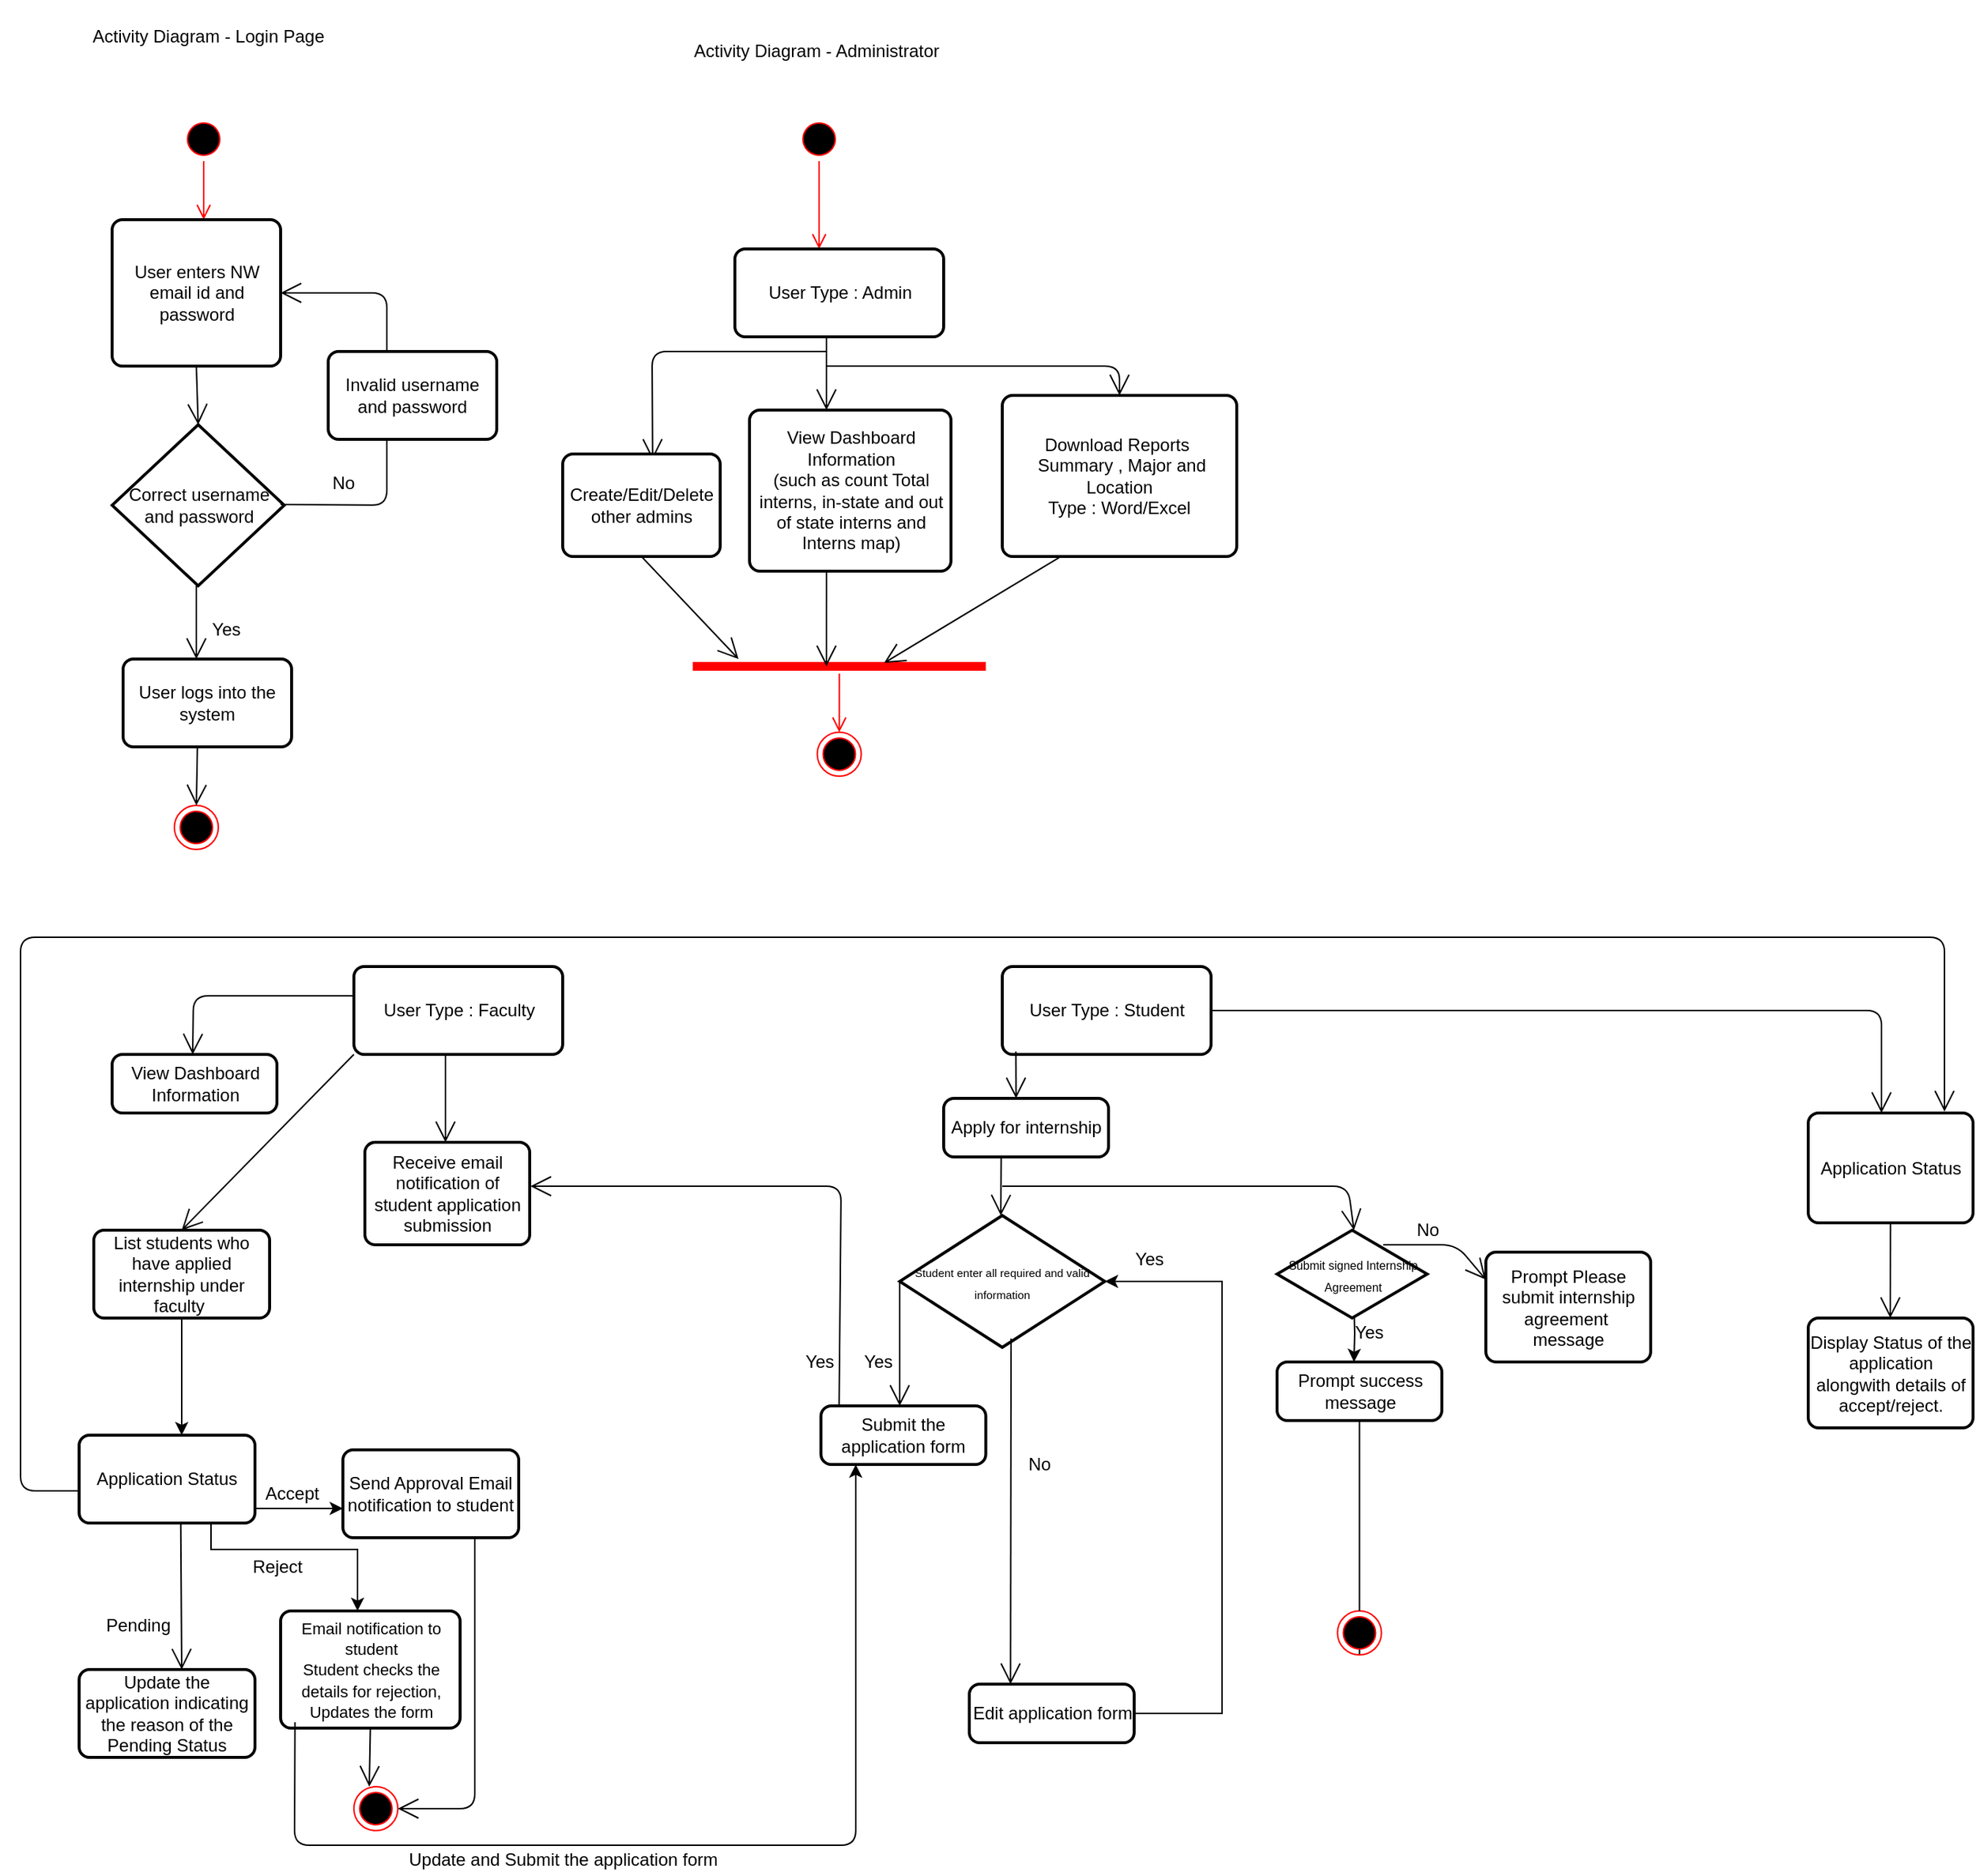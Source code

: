 <mxfile version="14.6.13" type="device"><diagram id="rg3p8U0skeFipMh5uXV5" name="Page-1"><mxGraphModel dx="1872" dy="437" grid="1" gridSize="10" guides="1" tooltips="1" connect="1" arrows="1" fold="1" page="1" pageScale="1" pageWidth="850" pageHeight="1100" math="0" shadow="0"><root><mxCell id="0"/><mxCell id="1" parent="0"/><mxCell id="tL2cGjtX1rq5jfxAATRt-3" value="Activity Diagram - Login Page&amp;nbsp;" style="text;html=1;strokeColor=none;fillColor=none;align=center;verticalAlign=middle;whiteSpace=wrap;rounded=0;" parent="1" vertex="1"><mxGeometry x="10" y="20" width="180" height="50" as="geometry"/></mxCell><mxCell id="tL2cGjtX1rq5jfxAATRt-4" value="" style="ellipse;html=1;shape=startState;fillColor=#000000;strokeColor=#ff0000;" parent="1" vertex="1"><mxGeometry x="80" y="100" width="30" height="30" as="geometry"/></mxCell><mxCell id="tL2cGjtX1rq5jfxAATRt-5" value="" style="edgeStyle=orthogonalEdgeStyle;html=1;verticalAlign=bottom;endArrow=open;endSize=8;strokeColor=#ff0000;" parent="1" source="tL2cGjtX1rq5jfxAATRt-4" edge="1"><mxGeometry relative="1" as="geometry"><mxPoint x="95" y="170" as="targetPoint"/></mxGeometry></mxCell><mxCell id="tL2cGjtX1rq5jfxAATRt-6" value="User enters NW email id and password" style="rounded=1;whiteSpace=wrap;html=1;absoluteArcSize=1;arcSize=14;strokeWidth=2;" parent="1" vertex="1"><mxGeometry x="32.5" y="170" width="115" height="100" as="geometry"/></mxCell><mxCell id="tL2cGjtX1rq5jfxAATRt-14" value="Correct username and password" style="strokeWidth=2;html=1;shape=mxgraph.flowchart.decision;whiteSpace=wrap;" parent="1" vertex="1"><mxGeometry x="32.5" y="310" width="117.5" height="110" as="geometry"/></mxCell><mxCell id="tL2cGjtX1rq5jfxAATRt-15" value="" style="endArrow=open;endFill=1;endSize=12;html=1;entryX=1;entryY=0.5;entryDx=0;entryDy=0;" parent="1" target="tL2cGjtX1rq5jfxAATRt-6" edge="1"><mxGeometry width="160" relative="1" as="geometry"><mxPoint x="147.5" y="364.5" as="sourcePoint"/><mxPoint x="307.5" y="364.5" as="targetPoint"/><Array as="points"><mxPoint x="220" y="365"/><mxPoint x="220" y="290"/><mxPoint x="220" y="220"/></Array></mxGeometry></mxCell><mxCell id="tL2cGjtX1rq5jfxAATRt-16" value="" style="endArrow=open;endFill=1;endSize=12;html=1;entryX=0.5;entryY=0;entryDx=0;entryDy=0;entryPerimeter=0;exitX=0.5;exitY=1;exitDx=0;exitDy=0;" parent="1" source="tL2cGjtX1rq5jfxAATRt-6" target="tL2cGjtX1rq5jfxAATRt-14" edge="1"><mxGeometry width="160" relative="1" as="geometry"><mxPoint x="90" y="270" as="sourcePoint"/><mxPoint x="250" y="280" as="targetPoint"/></mxGeometry></mxCell><mxCell id="tL2cGjtX1rq5jfxAATRt-21" value="Invalid username and password" style="rounded=1;whiteSpace=wrap;html=1;absoluteArcSize=1;arcSize=14;strokeWidth=2;" parent="1" vertex="1"><mxGeometry x="180" y="260" width="115" height="60" as="geometry"/></mxCell><mxCell id="tL2cGjtX1rq5jfxAATRt-24" value="No" style="text;html=1;align=center;verticalAlign=middle;resizable=0;points=[];autosize=1;strokeColor=none;" parent="1" vertex="1"><mxGeometry x="175" y="340" width="30" height="20" as="geometry"/></mxCell><mxCell id="tL2cGjtX1rq5jfxAATRt-25" value="" style="endArrow=open;endFill=1;endSize=12;html=1;" parent="1" edge="1"><mxGeometry width="160" relative="1" as="geometry"><mxPoint x="90" y="420" as="sourcePoint"/><mxPoint x="90" y="470" as="targetPoint"/></mxGeometry></mxCell><mxCell id="tL2cGjtX1rq5jfxAATRt-26" value="User logs into the system" style="rounded=1;whiteSpace=wrap;html=1;absoluteArcSize=1;arcSize=14;strokeWidth=2;" parent="1" vertex="1"><mxGeometry x="40" y="470" width="115" height="60" as="geometry"/></mxCell><mxCell id="tL2cGjtX1rq5jfxAATRt-27" value="Yes" style="text;html=1;align=center;verticalAlign=middle;resizable=0;points=[];autosize=1;strokeColor=none;" parent="1" vertex="1"><mxGeometry x="95" y="440" width="30" height="20" as="geometry"/></mxCell><mxCell id="tL2cGjtX1rq5jfxAATRt-28" value="" style="ellipse;html=1;shape=endState;fillColor=#000000;strokeColor=#ff0000;" parent="1" vertex="1"><mxGeometry x="75" y="570" width="30" height="30" as="geometry"/></mxCell><mxCell id="tL2cGjtX1rq5jfxAATRt-30" value="" style="endArrow=open;endFill=1;endSize=12;html=1;entryX=0.5;entryY=0;entryDx=0;entryDy=0;exitX=0.441;exitY=1.011;exitDx=0;exitDy=0;exitPerimeter=0;" parent="1" source="tL2cGjtX1rq5jfxAATRt-26" target="tL2cGjtX1rq5jfxAATRt-28" edge="1"><mxGeometry width="160" relative="1" as="geometry"><mxPoint x="90" y="540" as="sourcePoint"/><mxPoint x="250" y="540" as="targetPoint"/><Array as="points"><mxPoint x="90" y="530"/></Array></mxGeometry></mxCell><mxCell id="tL2cGjtX1rq5jfxAATRt-31" value="Activity Diagram - Administrator&amp;nbsp;" style="text;html=1;strokeColor=none;fillColor=none;align=center;verticalAlign=middle;whiteSpace=wrap;rounded=0;" parent="1" vertex="1"><mxGeometry x="425" y="30" width="180" height="50" as="geometry"/></mxCell><mxCell id="tL2cGjtX1rq5jfxAATRt-33" value="" style="ellipse;html=1;shape=startState;fillColor=#000000;strokeColor=#ff0000;" parent="1" vertex="1"><mxGeometry x="500" y="100" width="30" height="30" as="geometry"/></mxCell><mxCell id="tL2cGjtX1rq5jfxAATRt-34" value="" style="edgeStyle=orthogonalEdgeStyle;html=1;verticalAlign=bottom;endArrow=open;endSize=8;strokeColor=#ff0000;" parent="1" source="tL2cGjtX1rq5jfxAATRt-33" edge="1"><mxGeometry relative="1" as="geometry"><mxPoint x="515" y="190" as="targetPoint"/></mxGeometry></mxCell><mxCell id="tL2cGjtX1rq5jfxAATRt-35" value="User Type : Admin" style="rounded=1;whiteSpace=wrap;html=1;absoluteArcSize=1;arcSize=14;strokeWidth=2;" parent="1" vertex="1"><mxGeometry x="457.5" y="190" width="142.5" height="60" as="geometry"/></mxCell><mxCell id="tL2cGjtX1rq5jfxAATRt-39" value="View Dashboard Information&lt;br&gt;(such as count Total interns, in-state and out of state interns and Interns map)" style="rounded=1;whiteSpace=wrap;html=1;absoluteArcSize=1;arcSize=14;strokeWidth=2;" parent="1" vertex="1"><mxGeometry x="467.5" y="300" width="137.5" height="110" as="geometry"/></mxCell><mxCell id="tL2cGjtX1rq5jfxAATRt-40" value="" style="endArrow=open;endFill=1;endSize=12;html=1;" parent="1" edge="1"><mxGeometry width="160" relative="1" as="geometry"><mxPoint x="520" y="250" as="sourcePoint"/><mxPoint x="520" y="300" as="targetPoint"/></mxGeometry></mxCell><mxCell id="tL2cGjtX1rq5jfxAATRt-44" value="Download Reports&amp;nbsp;&lt;br&gt;&amp;nbsp;Summary , Major and Location&lt;br&gt;Type : Word/Excel" style="rounded=1;whiteSpace=wrap;html=1;absoluteArcSize=1;arcSize=14;strokeWidth=2;" parent="1" vertex="1"><mxGeometry x="640" y="290" width="160" height="110" as="geometry"/></mxCell><mxCell id="tL2cGjtX1rq5jfxAATRt-45" value="" style="endArrow=open;endFill=1;endSize=12;html=1;entryX=0.5;entryY=0;entryDx=0;entryDy=0;" parent="1" target="tL2cGjtX1rq5jfxAATRt-44" edge="1"><mxGeometry width="160" relative="1" as="geometry"><mxPoint x="520" y="270" as="sourcePoint"/><mxPoint x="690" y="270" as="targetPoint"/><Array as="points"><mxPoint x="590" y="270"/><mxPoint x="720" y="270"/></Array></mxGeometry></mxCell><mxCell id="tL2cGjtX1rq5jfxAATRt-49" value="" style="endArrow=open;endFill=1;endSize=12;html=1;entryX=0.571;entryY=0.057;entryDx=0;entryDy=0;entryPerimeter=0;" parent="1" target="tL2cGjtX1rq5jfxAATRt-50" edge="1"><mxGeometry width="160" relative="1" as="geometry"><mxPoint x="520" y="260" as="sourcePoint"/><mxPoint x="360" y="430" as="targetPoint"/><Array as="points"><mxPoint x="401" y="260"/></Array></mxGeometry></mxCell><mxCell id="tL2cGjtX1rq5jfxAATRt-50" value="Create/Edit/Delete other admins" style="rounded=1;whiteSpace=wrap;html=1;absoluteArcSize=1;arcSize=14;strokeWidth=2;" parent="1" vertex="1"><mxGeometry x="340" y="330" width="107.5" height="70" as="geometry"/></mxCell><mxCell id="tL2cGjtX1rq5jfxAATRt-60" value="" style="ellipse;html=1;shape=endState;fillColor=#000000;strokeColor=#ff0000;" parent="1" vertex="1"><mxGeometry x="513.75" y="520" width="30" height="30" as="geometry"/></mxCell><mxCell id="tL2cGjtX1rq5jfxAATRt-61" value="" style="shape=line;html=1;strokeWidth=6;strokeColor=#ff0000;" parent="1" vertex="1"><mxGeometry x="428.75" y="470" width="200" height="10" as="geometry"/></mxCell><mxCell id="tL2cGjtX1rq5jfxAATRt-62" value="" style="edgeStyle=orthogonalEdgeStyle;html=1;verticalAlign=bottom;endArrow=open;endSize=8;strokeColor=#ff0000;" parent="1" source="tL2cGjtX1rq5jfxAATRt-61" edge="1"><mxGeometry relative="1" as="geometry"><mxPoint x="528.75" y="520" as="targetPoint"/></mxGeometry></mxCell><mxCell id="tL2cGjtX1rq5jfxAATRt-63" value="" style="endArrow=open;endFill=1;endSize=12;html=1;exitX=0.5;exitY=1;exitDx=0;exitDy=0;" parent="1" source="tL2cGjtX1rq5jfxAATRt-50" edge="1"><mxGeometry width="160" relative="1" as="geometry"><mxPoint x="380" y="440" as="sourcePoint"/><mxPoint x="460" y="470" as="targetPoint"/></mxGeometry></mxCell><mxCell id="tL2cGjtX1rq5jfxAATRt-65" value="" style="endArrow=open;endFill=1;endSize=12;html=1;exitX=0.382;exitY=1;exitDx=0;exitDy=0;exitPerimeter=0;" parent="1" source="tL2cGjtX1rq5jfxAATRt-39" edge="1"><mxGeometry width="160" relative="1" as="geometry"><mxPoint x="457.5" y="440" as="sourcePoint"/><mxPoint x="520" y="475" as="targetPoint"/></mxGeometry></mxCell><mxCell id="tL2cGjtX1rq5jfxAATRt-66" value="" style="endArrow=open;endFill=1;endSize=12;html=1;exitX=0.25;exitY=1;exitDx=0;exitDy=0;entryX=0.653;entryY=0.267;entryDx=0;entryDy=0;entryPerimeter=0;" parent="1" source="tL2cGjtX1rq5jfxAATRt-44" target="tL2cGjtX1rq5jfxAATRt-61" edge="1"><mxGeometry width="160" relative="1" as="geometry"><mxPoint x="628.75" y="449.5" as="sourcePoint"/><mxPoint x="788.75" y="449.5" as="targetPoint"/></mxGeometry></mxCell><mxCell id="tL2cGjtX1rq5jfxAATRt-68" value="User Type : Faculty" style="rounded=1;whiteSpace=wrap;html=1;absoluteArcSize=1;arcSize=14;strokeWidth=2;" parent="1" vertex="1"><mxGeometry x="197.5" y="680" width="142.5" height="60" as="geometry"/></mxCell><mxCell id="tL2cGjtX1rq5jfxAATRt-69" value="User Type : Student" style="rounded=1;whiteSpace=wrap;html=1;absoluteArcSize=1;arcSize=14;strokeWidth=2;" parent="1" vertex="1"><mxGeometry x="640" y="680" width="142.5" height="60" as="geometry"/></mxCell><mxCell id="tL2cGjtX1rq5jfxAATRt-71" value="" style="endArrow=open;endFill=1;endSize=12;html=1;" parent="1" edge="1"><mxGeometry width="160" relative="1" as="geometry"><mxPoint x="260" y="740" as="sourcePoint"/><mxPoint x="260" y="800" as="targetPoint"/></mxGeometry></mxCell><mxCell id="tL2cGjtX1rq5jfxAATRt-73" value="" style="endArrow=open;endFill=1;endSize=12;html=1;" parent="1" edge="1"><mxGeometry width="160" relative="1" as="geometry"><mxPoint x="197.5" y="700" as="sourcePoint"/><mxPoint x="87.5" y="740" as="targetPoint"/><Array as="points"><mxPoint x="88" y="700"/></Array></mxGeometry></mxCell><mxCell id="tL2cGjtX1rq5jfxAATRt-75" value="" style="endArrow=open;endFill=1;endSize=12;html=1;exitX=0.065;exitY=0.967;exitDx=0;exitDy=0;exitPerimeter=0;entryX=0.439;entryY=0;entryDx=0;entryDy=0;entryPerimeter=0;" parent="1" source="tL2cGjtX1rq5jfxAATRt-69" target="tL2cGjtX1rq5jfxAATRt-76" edge="1"><mxGeometry width="160" relative="1" as="geometry"><mxPoint x="647" y="750" as="sourcePoint"/><mxPoint x="647" y="810" as="targetPoint"/></mxGeometry></mxCell><mxCell id="tL2cGjtX1rq5jfxAATRt-76" value="Apply for internship" style="rounded=1;whiteSpace=wrap;html=1;absoluteArcSize=1;arcSize=14;strokeWidth=2;" parent="1" vertex="1"><mxGeometry x="600" y="770" width="112.5" height="40" as="geometry"/></mxCell><mxCell id="tL2cGjtX1rq5jfxAATRt-78" value="" style="endArrow=open;endFill=1;endSize=12;html=1;exitX=0.051;exitY=0.933;exitDx=0;exitDy=0;exitPerimeter=0;" parent="1" edge="1"><mxGeometry width="160" relative="1" as="geometry"><mxPoint x="639.267" y="810" as="sourcePoint"/><mxPoint x="639" y="850" as="targetPoint"/></mxGeometry></mxCell><mxCell id="tL2cGjtX1rq5jfxAATRt-79" value="&lt;font style=&quot;font-size: 7.7px&quot;&gt;Student enter all required and valid information&lt;/font&gt;" style="strokeWidth=2;html=1;shape=mxgraph.flowchart.decision;whiteSpace=wrap;" parent="1" vertex="1"><mxGeometry x="570" y="850" width="140" height="90" as="geometry"/></mxCell><mxCell id="tL2cGjtX1rq5jfxAATRt-90" value="View Dashboard Information&lt;br&gt;" style="rounded=1;whiteSpace=wrap;html=1;absoluteArcSize=1;arcSize=14;strokeWidth=2;" parent="1" vertex="1"><mxGeometry x="32.5" y="740" width="112.5" height="40" as="geometry"/></mxCell><mxCell id="tL2cGjtX1rq5jfxAATRt-92" value="Receive email notification of student application submission" style="rounded=1;whiteSpace=wrap;html=1;absoluteArcSize=1;arcSize=14;strokeWidth=2;" parent="1" vertex="1"><mxGeometry x="205" y="800" width="112.5" height="70" as="geometry"/></mxCell><mxCell id="tL2cGjtX1rq5jfxAATRt-100" style="edgeStyle=orthogonalEdgeStyle;rounded=0;orthogonalLoop=1;jettySize=auto;html=1;exitX=1;exitY=0.5;exitDx=0;exitDy=0;entryX=1;entryY=0.5;entryDx=0;entryDy=0;entryPerimeter=0;" parent="1" source="tL2cGjtX1rq5jfxAATRt-98" target="tL2cGjtX1rq5jfxAATRt-79" edge="1"><mxGeometry relative="1" as="geometry"><Array as="points"><mxPoint x="790" y="1190"/><mxPoint x="790" y="895"/></Array></mxGeometry></mxCell><mxCell id="tL2cGjtX1rq5jfxAATRt-98" value="Edit application form" style="rounded=1;whiteSpace=wrap;html=1;absoluteArcSize=1;arcSize=14;strokeWidth=2;" parent="1" vertex="1"><mxGeometry x="617.5" y="1170" width="112.5" height="40" as="geometry"/></mxCell><mxCell id="tL2cGjtX1rq5jfxAATRt-104" value="" style="endArrow=open;endFill=1;endSize=12;html=1;entryX=0.25;entryY=0;entryDx=0;entryDy=0;" parent="1" target="tL2cGjtX1rq5jfxAATRt-98" edge="1"><mxGeometry width="160" relative="1" as="geometry"><mxPoint x="646" y="934" as="sourcePoint"/><mxPoint x="675" y="939" as="targetPoint"/></mxGeometry></mxCell><mxCell id="tL2cGjtX1rq5jfxAATRt-105" value="No" style="text;html=1;align=center;verticalAlign=middle;resizable=0;points=[];autosize=1;strokeColor=none;" parent="1" vertex="1"><mxGeometry x="650" y="1010" width="30" height="20" as="geometry"/></mxCell><mxCell id="tL2cGjtX1rq5jfxAATRt-108" value="" style="endArrow=open;endFill=1;endSize=12;html=1;exitX=0.11;exitY=0.067;exitDx=0;exitDy=0;exitPerimeter=0;" parent="1" source="tL2cGjtX1rq5jfxAATRt-114" edge="1"><mxGeometry width="160" relative="1" as="geometry"><mxPoint x="530" y="970" as="sourcePoint"/><mxPoint x="318" y="830" as="targetPoint"/><Array as="points"><mxPoint x="530" y="830"/></Array></mxGeometry></mxCell><mxCell id="tL2cGjtX1rq5jfxAATRt-111" value="Yes" style="text;html=1;align=center;verticalAlign=middle;resizable=0;points=[];autosize=1;strokeColor=none;" parent="1" vertex="1"><mxGeometry x="725" y="870" width="30" height="20" as="geometry"/></mxCell><mxCell id="tL2cGjtX1rq5jfxAATRt-112" value="" style="endArrow=open;endFill=1;endSize=12;html=1;exitX=0;exitY=0.5;exitDx=0;exitDy=0;exitPerimeter=0;" parent="1" source="tL2cGjtX1rq5jfxAATRt-79" edge="1"><mxGeometry width="160" relative="1" as="geometry"><mxPoint x="430" y="980" as="sourcePoint"/><mxPoint x="570" y="980" as="targetPoint"/></mxGeometry></mxCell><mxCell id="tL2cGjtX1rq5jfxAATRt-113" value="Yes" style="text;html=1;align=center;verticalAlign=middle;resizable=0;points=[];autosize=1;strokeColor=none;" parent="1" vertex="1"><mxGeometry x="540" y="940" width="30" height="20" as="geometry"/></mxCell><mxCell id="tL2cGjtX1rq5jfxAATRt-114" value="Submit the application form" style="rounded=1;whiteSpace=wrap;html=1;absoluteArcSize=1;arcSize=14;strokeWidth=2;" parent="1" vertex="1"><mxGeometry x="516.25" y="980" width="112.5" height="40" as="geometry"/></mxCell><mxCell id="tL2cGjtX1rq5jfxAATRt-119" value="" style="endArrow=open;endFill=1;endSize=12;html=1;entryX=0.5;entryY=0;entryDx=0;entryDy=0;" parent="1" edge="1"><mxGeometry width="160" relative="1" as="geometry"><mxPoint x="640" y="830" as="sourcePoint"/><mxPoint x="880" y="860" as="targetPoint"/><Array as="points"><mxPoint x="876" y="830"/></Array></mxGeometry></mxCell><mxCell id="tL2cGjtX1rq5jfxAATRt-126" style="edgeStyle=orthogonalEdgeStyle;rounded=0;orthogonalLoop=1;jettySize=auto;html=1;exitX=0.5;exitY=1;exitDx=0;exitDy=0;" parent="1" edge="1"><mxGeometry relative="1" as="geometry"><mxPoint x="880" y="950" as="targetPoint"/><mxPoint x="880" y="910" as="sourcePoint"/></mxGeometry></mxCell><mxCell id="tL2cGjtX1rq5jfxAATRt-127" value="Yes" style="text;html=1;align=center;verticalAlign=middle;resizable=0;points=[];autosize=1;strokeColor=none;" parent="1" vertex="1"><mxGeometry x="500" y="940" width="30" height="20" as="geometry"/></mxCell><mxCell id="tL2cGjtX1rq5jfxAATRt-129" value="Prompt success message" style="rounded=1;whiteSpace=wrap;html=1;absoluteArcSize=1;arcSize=14;strokeWidth=2;" parent="1" vertex="1"><mxGeometry x="827.5" y="950" width="112.5" height="40" as="geometry"/></mxCell><mxCell id="tL2cGjtX1rq5jfxAATRt-130" value="&lt;span&gt;&lt;font style=&quot;font-size: 8px&quot;&gt;Submit signed Internship Agreement&lt;/font&gt;&lt;/span&gt;" style="strokeWidth=2;html=1;shape=mxgraph.flowchart.decision;whiteSpace=wrap;" parent="1" vertex="1"><mxGeometry x="827.5" y="860" width="102.5" height="60" as="geometry"/></mxCell><mxCell id="tL2cGjtX1rq5jfxAATRt-131" value="Yes" style="text;html=1;align=center;verticalAlign=middle;resizable=0;points=[];autosize=1;strokeColor=none;" parent="1" vertex="1"><mxGeometry x="875" y="920" width="30" height="20" as="geometry"/></mxCell><mxCell id="tL2cGjtX1rq5jfxAATRt-132" value="Prompt Please submit internship agreement&amp;nbsp; message" style="rounded=1;whiteSpace=wrap;html=1;absoluteArcSize=1;arcSize=14;strokeWidth=2;" parent="1" vertex="1"><mxGeometry x="970" y="875" width="112.5" height="75" as="geometry"/></mxCell><mxCell id="tL2cGjtX1rq5jfxAATRt-133" value="" style="endArrow=open;endFill=1;endSize=12;html=1;entryX=0;entryY=0.25;entryDx=0;entryDy=0;" parent="1" target="tL2cGjtX1rq5jfxAATRt-132" edge="1"><mxGeometry width="160" relative="1" as="geometry"><mxPoint x="900" y="870" as="sourcePoint"/><mxPoint x="1060" y="870" as="targetPoint"/><Array as="points"><mxPoint x="950" y="870"/></Array></mxGeometry></mxCell><mxCell id="tL2cGjtX1rq5jfxAATRt-134" value="No" style="text;html=1;align=center;verticalAlign=middle;resizable=0;points=[];autosize=1;strokeColor=none;" parent="1" vertex="1"><mxGeometry x="915" y="850" width="30" height="20" as="geometry"/></mxCell><mxCell id="tL2cGjtX1rq5jfxAATRt-136" value="" style="endArrow=open;endFill=1;endSize=12;html=1;exitX=1;exitY=0.5;exitDx=0;exitDy=0;" parent="1" source="tL2cGjtX1rq5jfxAATRt-69" edge="1"><mxGeometry width="160" relative="1" as="geometry"><mxPoint x="800" y="860" as="sourcePoint"/><mxPoint x="1240" y="780" as="targetPoint"/><Array as="points"><mxPoint x="1240" y="710"/></Array></mxGeometry></mxCell><mxCell id="tL2cGjtX1rq5jfxAATRt-137" value="Application Status" style="rounded=1;whiteSpace=wrap;html=1;absoluteArcSize=1;arcSize=14;strokeWidth=2;" parent="1" vertex="1"><mxGeometry x="1190" y="780" width="112.5" height="75" as="geometry"/></mxCell><mxCell id="tL2cGjtX1rq5jfxAATRt-138" value="" style="endArrow=open;endFill=1;endSize=12;html=1;" parent="1" source="tL2cGjtX1rq5jfxAATRt-137" edge="1"><mxGeometry width="160" relative="1" as="geometry"><mxPoint x="1230" y="859.5" as="sourcePoint"/><mxPoint x="1246" y="920" as="targetPoint"/></mxGeometry></mxCell><mxCell id="tL2cGjtX1rq5jfxAATRt-139" value="Display Status of the application alongwith details of accept/reject." style="rounded=1;whiteSpace=wrap;html=1;absoluteArcSize=1;arcSize=14;strokeWidth=2;" parent="1" vertex="1"><mxGeometry x="1190" y="920" width="112.5" height="75" as="geometry"/></mxCell><mxCell id="tL2cGjtX1rq5jfxAATRt-141" value="" style="endArrow=open;endFill=1;endSize=12;html=1;exitX=0;exitY=1;exitDx=0;exitDy=0;" parent="1" source="tL2cGjtX1rq5jfxAATRt-68" edge="1"><mxGeometry width="160" relative="1" as="geometry"><mxPoint x="190" y="750" as="sourcePoint"/><mxPoint x="80" y="860" as="targetPoint"/></mxGeometry></mxCell><mxCell id="tL2cGjtX1rq5jfxAATRt-144" style="edgeStyle=orthogonalEdgeStyle;rounded=0;orthogonalLoop=1;jettySize=auto;html=1;exitX=0.5;exitY=1;exitDx=0;exitDy=0;" parent="1" source="tL2cGjtX1rq5jfxAATRt-142" edge="1"><mxGeometry relative="1" as="geometry"><mxPoint x="80" y="1000" as="targetPoint"/></mxGeometry></mxCell><mxCell id="tL2cGjtX1rq5jfxAATRt-142" value="List students who have applied internship under faculty&amp;nbsp;" style="rounded=1;whiteSpace=wrap;html=1;absoluteArcSize=1;arcSize=14;strokeWidth=2;" parent="1" vertex="1"><mxGeometry x="20" y="860" width="120" height="60" as="geometry"/></mxCell><mxCell id="tL2cGjtX1rq5jfxAATRt-149" style="edgeStyle=orthogonalEdgeStyle;rounded=0;orthogonalLoop=1;jettySize=auto;html=1;exitX=1;exitY=0.5;exitDx=0;exitDy=0;exitPerimeter=0;" parent="1" edge="1"><mxGeometry relative="1" as="geometry"><mxPoint x="190" y="1050" as="targetPoint"/><mxPoint x="130" y="1050" as="sourcePoint"/></mxGeometry></mxCell><mxCell id="tL2cGjtX1rq5jfxAATRt-147" value="" style="endArrow=open;endFill=1;endSize=12;html=1;exitX=0.578;exitY=1;exitDx=0;exitDy=0;exitPerimeter=0;" parent="1" source="tL2cGjtX1rq5jfxAATRt-155" edge="1"><mxGeometry width="160" relative="1" as="geometry"><mxPoint x="80" y="1100" as="sourcePoint"/><mxPoint x="80" y="1160" as="targetPoint"/><Array as="points"/></mxGeometry></mxCell><mxCell id="tL2cGjtX1rq5jfxAATRt-150" style="edgeStyle=orthogonalEdgeStyle;rounded=0;orthogonalLoop=1;jettySize=auto;html=1;exitX=0.75;exitY=1;exitDx=0;exitDy=0;" parent="1" source="tL2cGjtX1rq5jfxAATRt-155" edge="1"><mxGeometry relative="1" as="geometry"><mxPoint x="200" y="1120" as="targetPoint"/><mxPoint x="102.7" y="1078" as="sourcePoint"/><Array as="points"><mxPoint x="100" y="1078"/><mxPoint x="200" y="1078"/></Array></mxGeometry></mxCell><mxCell id="tL2cGjtX1rq5jfxAATRt-152" value="Accept" style="text;html=1;align=center;verticalAlign=middle;resizable=0;points=[];autosize=1;strokeColor=none;" parent="1" vertex="1"><mxGeometry x="130" y="1030" width="50" height="20" as="geometry"/></mxCell><mxCell id="tL2cGjtX1rq5jfxAATRt-153" value="Reject" style="text;html=1;align=center;verticalAlign=middle;resizable=0;points=[];autosize=1;strokeColor=none;" parent="1" vertex="1"><mxGeometry x="120" y="1080" width="50" height="20" as="geometry"/></mxCell><mxCell id="tL2cGjtX1rq5jfxAATRt-154" value="Pending" style="text;html=1;align=center;verticalAlign=middle;resizable=0;points=[];autosize=1;strokeColor=none;" parent="1" vertex="1"><mxGeometry x="20" y="1120" width="60" height="20" as="geometry"/></mxCell><mxCell id="tL2cGjtX1rq5jfxAATRt-155" value="Application Status" style="rounded=1;whiteSpace=wrap;html=1;absoluteArcSize=1;arcSize=14;strokeWidth=2;" parent="1" vertex="1"><mxGeometry x="10" y="1000" width="120" height="60" as="geometry"/></mxCell><mxCell id="tL2cGjtX1rq5jfxAATRt-159" value="" style="endArrow=open;endFill=1;endSize=12;html=1;" parent="1" edge="1"><mxGeometry width="160" relative="1" as="geometry"><mxPoint x="10" y="1038" as="sourcePoint"/><mxPoint x="1283" y="779" as="targetPoint"/><Array as="points"><mxPoint x="-30" y="1038"/><mxPoint x="-30" y="660"/><mxPoint x="1283" y="660"/></Array></mxGeometry></mxCell><mxCell id="tL2cGjtX1rq5jfxAATRt-160" value="&lt;font style=&quot;font-size: 11px&quot;&gt;Email notification to student&lt;br&gt;Student checks the details for rejection, Updates the form&lt;/font&gt;" style="rounded=1;whiteSpace=wrap;html=1;absoluteArcSize=1;arcSize=14;strokeWidth=2;" parent="1" vertex="1"><mxGeometry x="147.5" y="1120" width="122.5" height="80" as="geometry"/></mxCell><mxCell id="tL2cGjtX1rq5jfxAATRt-161" value="Send Approval Email notification to student" style="rounded=1;whiteSpace=wrap;html=1;absoluteArcSize=1;arcSize=14;strokeWidth=2;" parent="1" vertex="1"><mxGeometry x="190" y="1010" width="120" height="60" as="geometry"/></mxCell><mxCell id="tL2cGjtX1rq5jfxAATRt-162" value="Update the application indicating the reason of the Pending Status" style="rounded=1;whiteSpace=wrap;html=1;absoluteArcSize=1;arcSize=14;strokeWidth=2;" parent="1" vertex="1"><mxGeometry x="10" y="1160" width="120" height="60" as="geometry"/></mxCell><mxCell id="tL2cGjtX1rq5jfxAATRt-163" value="" style="ellipse;html=1;shape=endState;fillColor=#000000;strokeColor=#ff0000;" parent="1" vertex="1"><mxGeometry x="197.5" y="1240" width="30" height="30" as="geometry"/></mxCell><mxCell id="tL2cGjtX1rq5jfxAATRt-167" value="" style="endArrow=open;endFill=1;endSize=12;html=1;exitX=0.5;exitY=1;exitDx=0;exitDy=0;" parent="1" source="tL2cGjtX1rq5jfxAATRt-160" edge="1"><mxGeometry width="160" relative="1" as="geometry"><mxPoint x="230" y="1200" as="sourcePoint"/><mxPoint x="208" y="1240" as="targetPoint"/></mxGeometry></mxCell><mxCell id="tL2cGjtX1rq5jfxAATRt-169" value="" style="endArrow=open;endFill=1;endSize=12;html=1;exitX=0.75;exitY=1;exitDx=0;exitDy=0;entryX=1;entryY=0.5;entryDx=0;entryDy=0;" parent="1" source="tL2cGjtX1rq5jfxAATRt-161" target="tL2cGjtX1rq5jfxAATRt-163" edge="1"><mxGeometry width="160" relative="1" as="geometry"><mxPoint x="290" y="1140" as="sourcePoint"/><mxPoint x="490" y="1220" as="targetPoint"/><Array as="points"><mxPoint x="280" y="1255"/></Array></mxGeometry></mxCell><mxCell id="tL2cGjtX1rq5jfxAATRt-172" value="" style="endArrow=open;endFill=1;endSize=12;html=1;exitX=0.5;exitY=1;exitDx=0;exitDy=0;startArrow=none;" parent="1" source="tL2cGjtX1rq5jfxAATRt-174" edge="1"><mxGeometry width="160" relative="1" as="geometry"><mxPoint x="960" y="1040" as="sourcePoint"/><mxPoint x="884" y="1130" as="targetPoint"/></mxGeometry></mxCell><mxCell id="tL2cGjtX1rq5jfxAATRt-174" value="" style="ellipse;html=1;shape=endState;fillColor=#000000;strokeColor=#ff0000;" parent="1" vertex="1"><mxGeometry x="868.75" y="1120" width="30" height="30" as="geometry"/></mxCell><mxCell id="tL2cGjtX1rq5jfxAATRt-175" value="" style="endArrow=none;endFill=1;endSize=12;html=1;exitX=0.5;exitY=1;exitDx=0;exitDy=0;" parent="1" source="tL2cGjtX1rq5jfxAATRt-129" target="tL2cGjtX1rq5jfxAATRt-174" edge="1"><mxGeometry width="160" relative="1" as="geometry"><mxPoint x="883.75" y="990" as="sourcePoint"/><mxPoint x="884" y="1130" as="targetPoint"/></mxGeometry></mxCell><mxCell id="EYcYl4xSJQ5ssPIkCev4-5" value="" style="endArrow=classic;html=1;entryX=0.211;entryY=1;entryDx=0;entryDy=0;entryPerimeter=0;exitX=0.08;exitY=0.95;exitDx=0;exitDy=0;exitPerimeter=0;" edge="1" parent="1" source="tL2cGjtX1rq5jfxAATRt-160" target="tL2cGjtX1rq5jfxAATRt-114"><mxGeometry width="50" height="50" relative="1" as="geometry"><mxPoint x="155" y="1350" as="sourcePoint"/><mxPoint x="550" y="1340" as="targetPoint"/><Array as="points"><mxPoint x="157" y="1280"/><mxPoint x="350" y="1280"/><mxPoint x="540" y="1280"/></Array></mxGeometry></mxCell><mxCell id="EYcYl4xSJQ5ssPIkCev4-6" value="Update and Submit the application form" style="text;html=1;align=center;verticalAlign=middle;resizable=0;points=[];autosize=1;strokeColor=none;" vertex="1" parent="1"><mxGeometry x="225" y="1280" width="230" height="20" as="geometry"/></mxCell></root></mxGraphModel></diagram></mxfile>